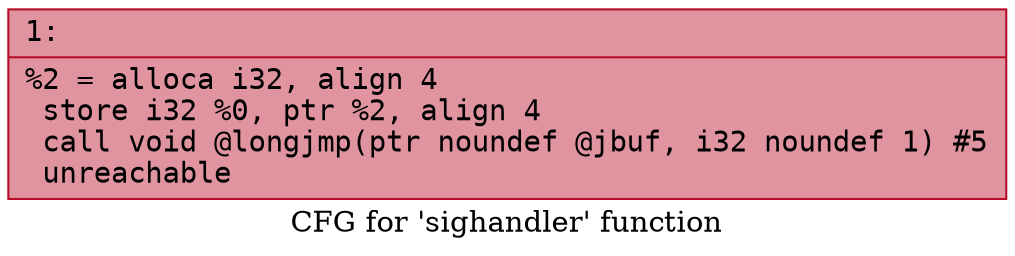 digraph "CFG for 'sighandler' function" {
	label="CFG for 'sighandler' function";

	Node0x600003f32260 [shape=record,color="#b70d28ff", style=filled, fillcolor="#b70d2870" fontname="Courier",label="{1:\l|  %2 = alloca i32, align 4\l  store i32 %0, ptr %2, align 4\l  call void @longjmp(ptr noundef @jbuf, i32 noundef 1) #5\l  unreachable\l}"];
}
